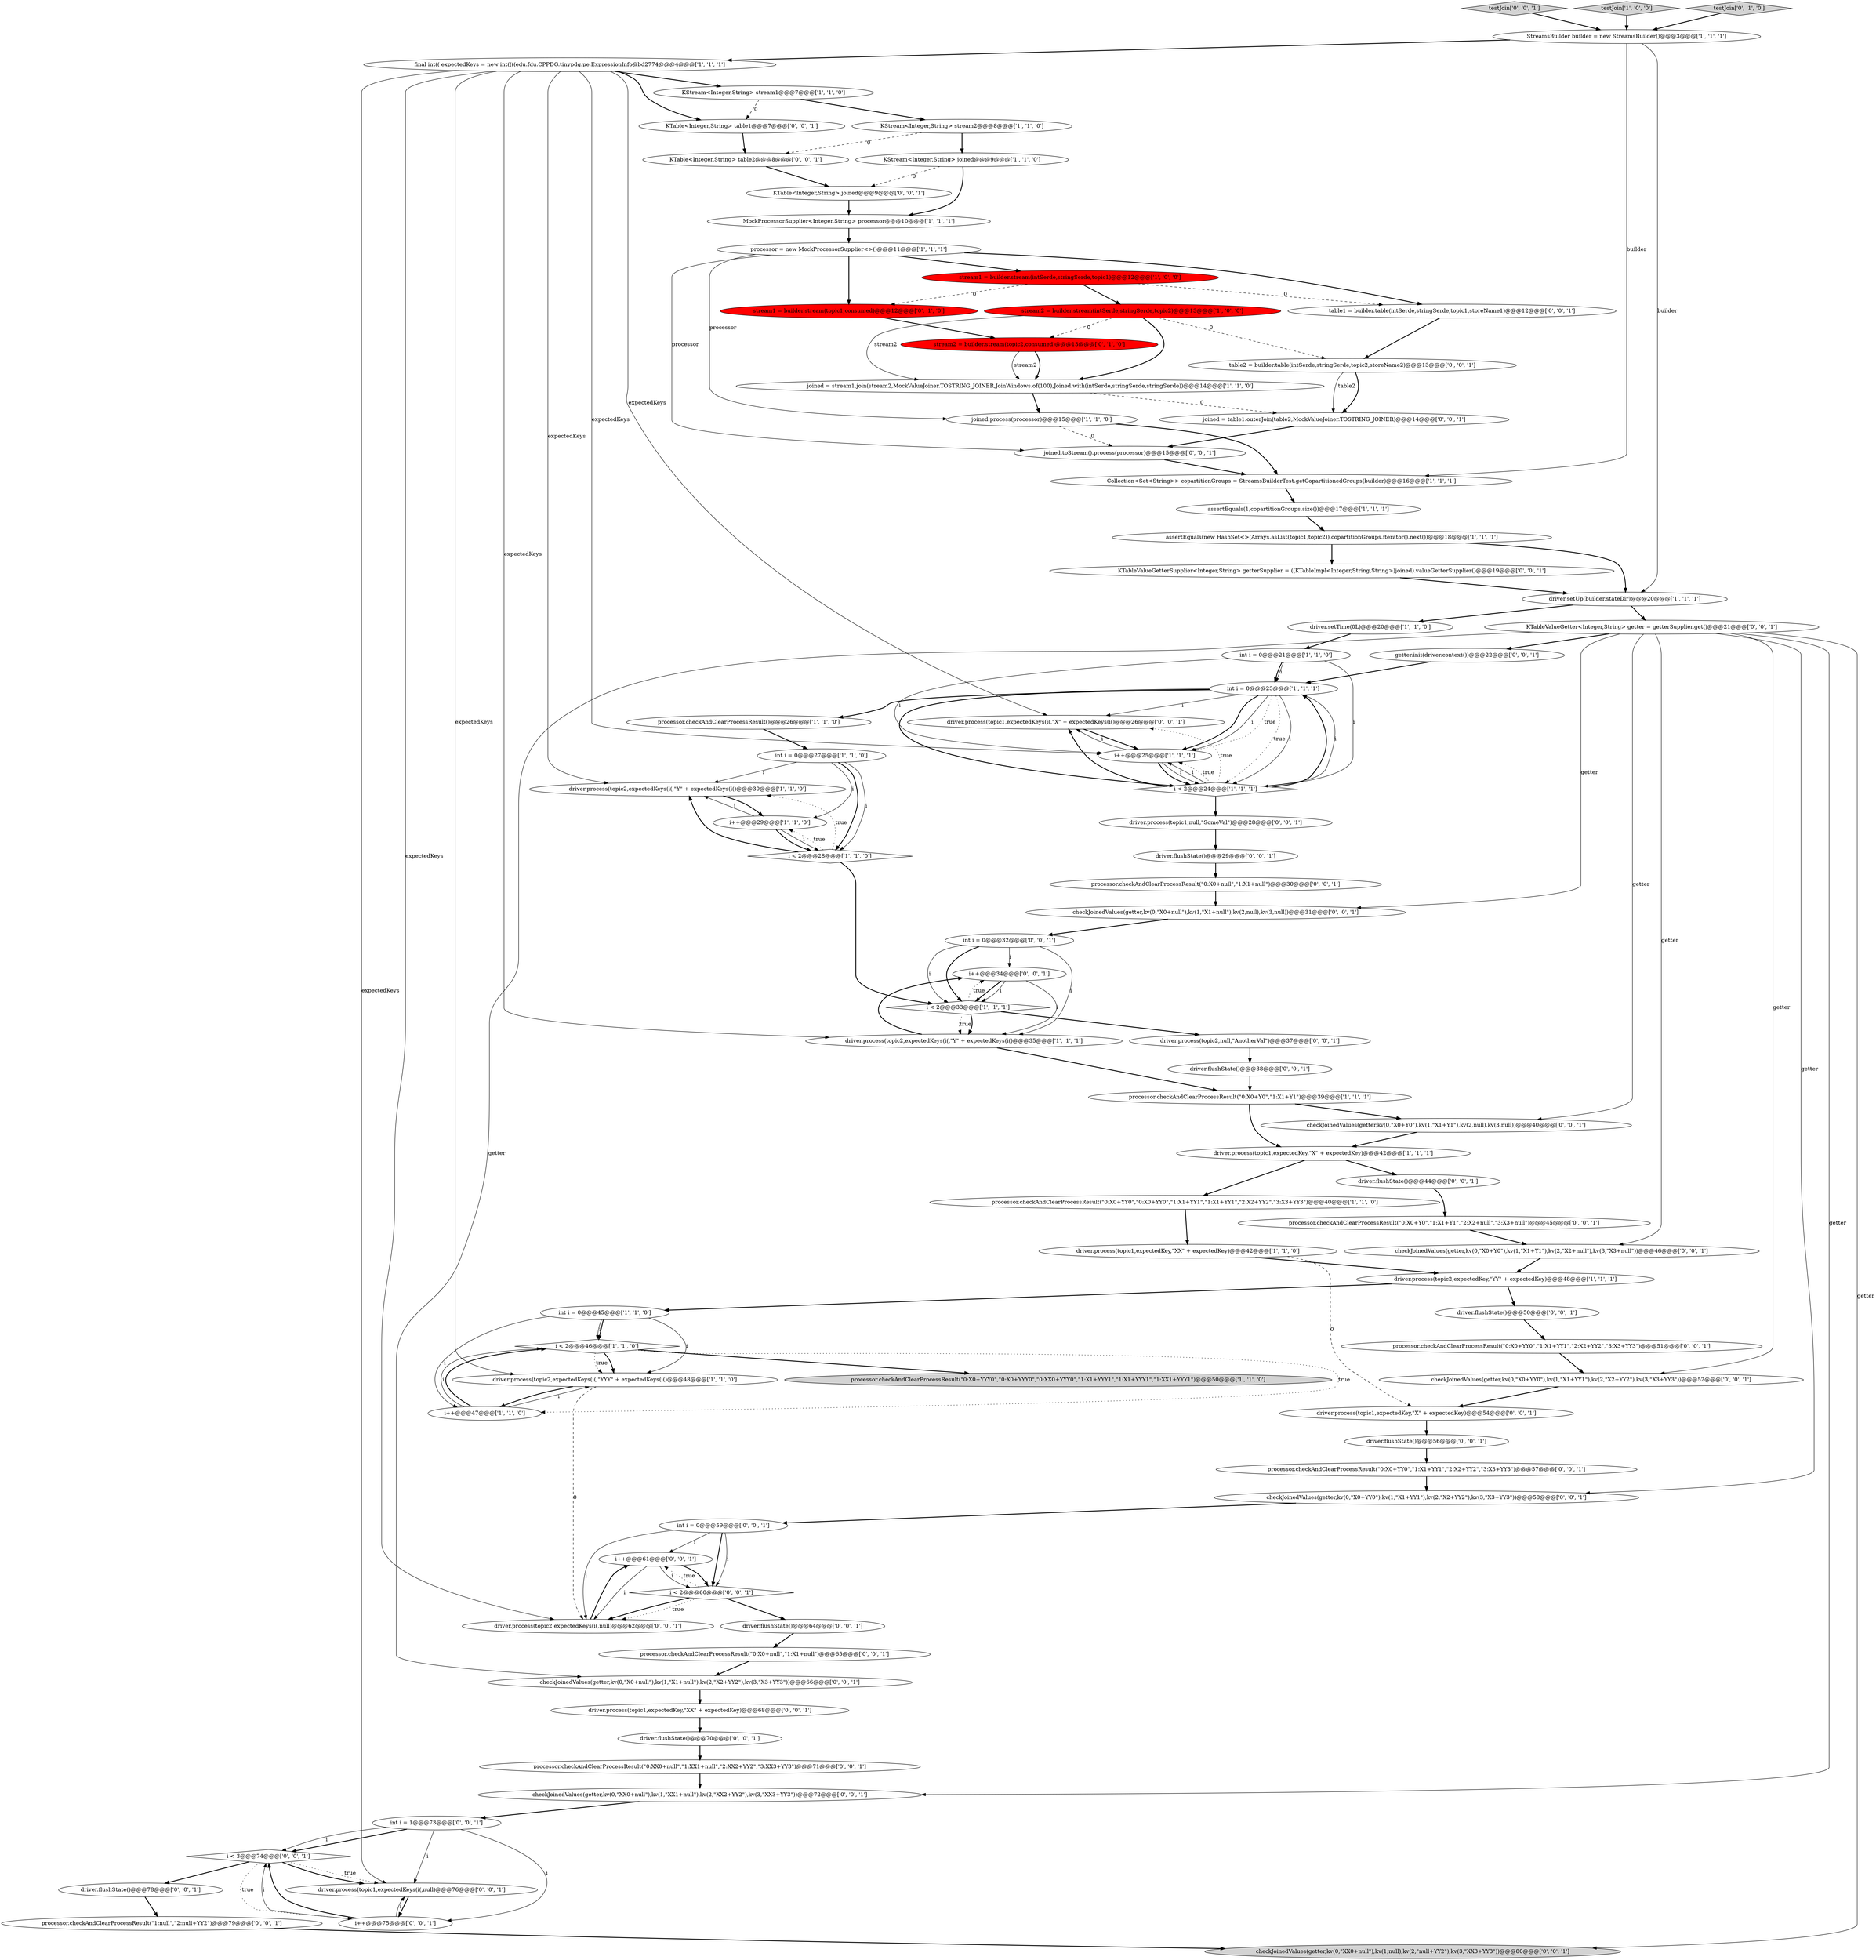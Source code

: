 digraph {
87 [style = filled, label = "i++@@@34@@@['0', '0', '1']", fillcolor = white, shape = ellipse image = "AAA0AAABBB3BBB"];
6 [style = filled, label = "stream1 = builder.stream(intSerde,stringSerde,topic1)@@@12@@@['1', '0', '0']", fillcolor = red, shape = ellipse image = "AAA1AAABBB1BBB"];
74 [style = filled, label = "KTable<Integer,String> joined@@@9@@@['0', '0', '1']", fillcolor = white, shape = ellipse image = "AAA0AAABBB3BBB"];
34 [style = filled, label = "driver.setUp(builder,stateDir)@@@20@@@['1', '1', '1']", fillcolor = white, shape = ellipse image = "AAA0AAABBB1BBB"];
73 [style = filled, label = "i++@@@61@@@['0', '0', '1']", fillcolor = white, shape = ellipse image = "AAA0AAABBB3BBB"];
0 [style = filled, label = "driver.process(topic1,expectedKey,\"XX\" + expectedKey)@@@42@@@['1', '1', '0']", fillcolor = white, shape = ellipse image = "AAA0AAABBB1BBB"];
5 [style = filled, label = "processor.checkAndClearProcessResult(\"0:X0+YYY0\",\"0:X0+YYY0\",\"0:XX0+YYY0\",\"1:X1+YYY1\",\"1:X1+YYY1\",\"1:XX1+YYY1\")@@@50@@@['1', '1', '0']", fillcolor = lightgray, shape = ellipse image = "AAA0AAABBB1BBB"];
30 [style = filled, label = "i < 2@@@46@@@['1', '1', '0']", fillcolor = white, shape = diamond image = "AAA0AAABBB1BBB"];
14 [style = filled, label = "KStream<Integer,String> stream1@@@7@@@['1', '1', '0']", fillcolor = white, shape = ellipse image = "AAA0AAABBB1BBB"];
40 [style = filled, label = "stream1 = builder.stream(topic1,consumed)@@@12@@@['0', '1', '0']", fillcolor = red, shape = ellipse image = "AAA1AAABBB2BBB"];
81 [style = filled, label = "driver.flushState()@@@78@@@['0', '0', '1']", fillcolor = white, shape = ellipse image = "AAA0AAABBB3BBB"];
70 [style = filled, label = "i < 3@@@74@@@['0', '0', '1']", fillcolor = white, shape = diamond image = "AAA0AAABBB3BBB"];
42 [style = filled, label = "driver.flushState()@@@56@@@['0', '0', '1']", fillcolor = white, shape = ellipse image = "AAA0AAABBB3BBB"];
22 [style = filled, label = "assertEquals(new HashSet<>(Arrays.asList(topic1,topic2)),copartitionGroups.iterator().next())@@@18@@@['1', '1', '1']", fillcolor = white, shape = ellipse image = "AAA0AAABBB1BBB"];
16 [style = filled, label = "processor.checkAndClearProcessResult()@@@26@@@['1', '1', '0']", fillcolor = white, shape = ellipse image = "AAA0AAABBB1BBB"];
84 [style = filled, label = "driver.process(topic2,expectedKeys(i(,null)@@@62@@@['0', '0', '1']", fillcolor = white, shape = ellipse image = "AAA0AAABBB3BBB"];
8 [style = filled, label = "final int(( expectedKeys = new int((((edu.fdu.CPPDG.tinypdg.pe.ExpressionInfo@bd2774@@@4@@@['1', '1', '1']", fillcolor = white, shape = ellipse image = "AAA0AAABBB1BBB"];
29 [style = filled, label = "i < 2@@@33@@@['1', '1', '1']", fillcolor = white, shape = diamond image = "AAA0AAABBB1BBB"];
77 [style = filled, label = "processor.checkAndClearProcessResult(\"0:X0+null\",\"1:X1+null\")@@@30@@@['0', '0', '1']", fillcolor = white, shape = ellipse image = "AAA0AAABBB3BBB"];
51 [style = filled, label = "checkJoinedValues(getter,kv(0,\"X0+Y0\"),kv(1,\"X1+Y1\"),kv(2,\"X2+null\"),kv(3,\"X3+null\"))@@@46@@@['0', '0', '1']", fillcolor = white, shape = ellipse image = "AAA0AAABBB3BBB"];
39 [style = filled, label = "stream2 = builder.stream(topic2,consumed)@@@13@@@['0', '1', '0']", fillcolor = red, shape = ellipse image = "AAA1AAABBB2BBB"];
85 [style = filled, label = "checkJoinedValues(getter,kv(0,\"X0+Y0\"),kv(1,\"X1+Y1\"),kv(2,null),kv(3,null))@@@40@@@['0', '0', '1']", fillcolor = white, shape = ellipse image = "AAA0AAABBB3BBB"];
50 [style = filled, label = "driver.flushState()@@@44@@@['0', '0', '1']", fillcolor = white, shape = ellipse image = "AAA0AAABBB3BBB"];
54 [style = filled, label = "testJoin['0', '0', '1']", fillcolor = lightgray, shape = diamond image = "AAA0AAABBB3BBB"];
82 [style = filled, label = "KTableValueGetter<Integer,String> getter = getterSupplier.get()@@@21@@@['0', '0', '1']", fillcolor = white, shape = ellipse image = "AAA0AAABBB3BBB"];
47 [style = filled, label = "processor.checkAndClearProcessResult(\"0:X0+Y0\",\"1:X1+Y1\",\"2:X2+null\",\"3:X3+null\")@@@45@@@['0', '0', '1']", fillcolor = white, shape = ellipse image = "AAA0AAABBB3BBB"];
44 [style = filled, label = "KTableValueGetterSupplier<Integer,String> getterSupplier = ((KTableImpl<Integer,String,String>)joined).valueGetterSupplier()@@@19@@@['0', '0', '1']", fillcolor = white, shape = ellipse image = "AAA0AAABBB3BBB"];
61 [style = filled, label = "checkJoinedValues(getter,kv(0,\"X0+null\"),kv(1,\"X1+null\"),kv(2,null),kv(3,null))@@@31@@@['0', '0', '1']", fillcolor = white, shape = ellipse image = "AAA0AAABBB3BBB"];
64 [style = filled, label = "driver.flushState()@@@50@@@['0', '0', '1']", fillcolor = white, shape = ellipse image = "AAA0AAABBB3BBB"];
11 [style = filled, label = "driver.process(topic2,expectedKeys(i(,\"YYY\" + expectedKeys(i()@@@48@@@['1', '1', '0']", fillcolor = white, shape = ellipse image = "AAA0AAABBB1BBB"];
60 [style = filled, label = "driver.flushState()@@@38@@@['0', '0', '1']", fillcolor = white, shape = ellipse image = "AAA0AAABBB3BBB"];
12 [style = filled, label = "Collection<Set<String>> copartitionGroups = StreamsBuilderTest.getCopartitionedGroups(builder)@@@16@@@['1', '1', '1']", fillcolor = white, shape = ellipse image = "AAA0AAABBB1BBB"];
37 [style = filled, label = "testJoin['1', '0', '0']", fillcolor = lightgray, shape = diamond image = "AAA0AAABBB1BBB"];
35 [style = filled, label = "joined = stream1.join(stream2,MockValueJoiner.TOSTRING_JOINER,JoinWindows.of(100),Joined.with(intSerde,stringSerde,stringSerde))@@@14@@@['1', '1', '0']", fillcolor = white, shape = ellipse image = "AAA0AAABBB1BBB"];
86 [style = filled, label = "driver.flushState()@@@29@@@['0', '0', '1']", fillcolor = white, shape = ellipse image = "AAA0AAABBB3BBB"];
17 [style = filled, label = "driver.process(topic2,expectedKeys(i(,\"Y\" + expectedKeys(i()@@@30@@@['1', '1', '0']", fillcolor = white, shape = ellipse image = "AAA0AAABBB1BBB"];
79 [style = filled, label = "KTable<Integer,String> table1@@@7@@@['0', '0', '1']", fillcolor = white, shape = ellipse image = "AAA0AAABBB3BBB"];
15 [style = filled, label = "MockProcessorSupplier<Integer,String> processor@@@10@@@['1', '1', '1']", fillcolor = white, shape = ellipse image = "AAA0AAABBB1BBB"];
24 [style = filled, label = "driver.process(topic2,expectedKeys(i(,\"Y\" + expectedKeys(i()@@@35@@@['1', '1', '1']", fillcolor = white, shape = ellipse image = "AAA0AAABBB1BBB"];
59 [style = filled, label = "driver.process(topic1,expectedKeys(i(,\"X\" + expectedKeys(i()@@@26@@@['0', '0', '1']", fillcolor = white, shape = ellipse image = "AAA0AAABBB3BBB"];
46 [style = filled, label = "getter.init(driver.context())@@@22@@@['0', '0', '1']", fillcolor = white, shape = ellipse image = "AAA0AAABBB3BBB"];
45 [style = filled, label = "checkJoinedValues(getter,kv(0,\"XX0+null\"),kv(1,null),kv(2,\"null+YY2\"),kv(3,\"XX3+YY3\"))@@@80@@@['0', '0', '1']", fillcolor = lightgray, shape = ellipse image = "AAA0AAABBB3BBB"];
18 [style = filled, label = "i < 2@@@28@@@['1', '1', '0']", fillcolor = white, shape = diamond image = "AAA0AAABBB1BBB"];
3 [style = filled, label = "processor.checkAndClearProcessResult(\"0:X0+Y0\",\"1:X1+Y1\")@@@39@@@['1', '1', '1']", fillcolor = white, shape = ellipse image = "AAA0AAABBB1BBB"];
20 [style = filled, label = "driver.process(topic2,expectedKey,\"YY\" + expectedKey)@@@48@@@['1', '1', '1']", fillcolor = white, shape = ellipse image = "AAA0AAABBB1BBB"];
23 [style = filled, label = "int i = 0@@@27@@@['1', '1', '0']", fillcolor = white, shape = ellipse image = "AAA0AAABBB1BBB"];
66 [style = filled, label = "driver.process(topic2,null,\"AnotherVal\")@@@37@@@['0', '0', '1']", fillcolor = white, shape = ellipse image = "AAA0AAABBB3BBB"];
88 [style = filled, label = "int i = 1@@@73@@@['0', '0', '1']", fillcolor = white, shape = ellipse image = "AAA0AAABBB3BBB"];
27 [style = filled, label = "int i = 0@@@45@@@['1', '1', '0']", fillcolor = white, shape = ellipse image = "AAA0AAABBB1BBB"];
26 [style = filled, label = "int i = 0@@@21@@@['1', '1', '0']", fillcolor = white, shape = ellipse image = "AAA0AAABBB1BBB"];
19 [style = filled, label = "driver.setTime(0L)@@@20@@@['1', '1', '0']", fillcolor = white, shape = ellipse image = "AAA0AAABBB1BBB"];
58 [style = filled, label = "i < 2@@@60@@@['0', '0', '1']", fillcolor = white, shape = diamond image = "AAA0AAABBB3BBB"];
4 [style = filled, label = "assertEquals(1,copartitionGroups.size())@@@17@@@['1', '1', '1']", fillcolor = white, shape = ellipse image = "AAA0AAABBB1BBB"];
33 [style = filled, label = "i++@@@47@@@['1', '1', '0']", fillcolor = white, shape = ellipse image = "AAA0AAABBB1BBB"];
63 [style = filled, label = "driver.process(topic1,expectedKey,\"X\" + expectedKey)@@@54@@@['0', '0', '1']", fillcolor = white, shape = ellipse image = "AAA0AAABBB3BBB"];
83 [style = filled, label = "int i = 0@@@59@@@['0', '0', '1']", fillcolor = white, shape = ellipse image = "AAA0AAABBB3BBB"];
53 [style = filled, label = "driver.process(topic1,null,\"SomeVal\")@@@28@@@['0', '0', '1']", fillcolor = white, shape = ellipse image = "AAA0AAABBB3BBB"];
49 [style = filled, label = "checkJoinedValues(getter,kv(0,\"X0+YY0\"),kv(1,\"X1+YY1\"),kv(2,\"X2+YY2\"),kv(3,\"X3+YY3\"))@@@58@@@['0', '0', '1']", fillcolor = white, shape = ellipse image = "AAA0AAABBB3BBB"];
68 [style = filled, label = "checkJoinedValues(getter,kv(0,\"X0+null\"),kv(1,\"X1+null\"),kv(2,\"X2+YY2\"),kv(3,\"X3+YY3\"))@@@66@@@['0', '0', '1']", fillcolor = white, shape = ellipse image = "AAA0AAABBB3BBB"];
13 [style = filled, label = "i++@@@29@@@['1', '1', '0']", fillcolor = white, shape = ellipse image = "AAA0AAABBB1BBB"];
57 [style = filled, label = "checkJoinedValues(getter,kv(0,\"X0+YY0\"),kv(1,\"X1+YY1\"),kv(2,\"X2+YY2\"),kv(3,\"X3+YY3\"))@@@52@@@['0', '0', '1']", fillcolor = white, shape = ellipse image = "AAA0AAABBB3BBB"];
67 [style = filled, label = "driver.flushState()@@@64@@@['0', '0', '1']", fillcolor = white, shape = ellipse image = "AAA0AAABBB3BBB"];
71 [style = filled, label = "driver.process(topic1,expectedKeys(i(,null)@@@76@@@['0', '0', '1']", fillcolor = white, shape = ellipse image = "AAA0AAABBB3BBB"];
25 [style = filled, label = "int i = 0@@@23@@@['1', '1', '1']", fillcolor = white, shape = ellipse image = "AAA0AAABBB1BBB"];
28 [style = filled, label = "StreamsBuilder builder = new StreamsBuilder()@@@3@@@['1', '1', '1']", fillcolor = white, shape = ellipse image = "AAA0AAABBB1BBB"];
78 [style = filled, label = "processor.checkAndClearProcessResult(\"1:null\",\"2:null+YY2\")@@@79@@@['0', '0', '1']", fillcolor = white, shape = ellipse image = "AAA0AAABBB3BBB"];
72 [style = filled, label = "i++@@@75@@@['0', '0', '1']", fillcolor = white, shape = ellipse image = "AAA0AAABBB3BBB"];
31 [style = filled, label = "i < 2@@@24@@@['1', '1', '1']", fillcolor = white, shape = diamond image = "AAA0AAABBB1BBB"];
21 [style = filled, label = "processor = new MockProcessorSupplier<>()@@@11@@@['1', '1', '1']", fillcolor = white, shape = ellipse image = "AAA0AAABBB1BBB"];
2 [style = filled, label = "joined.process(processor)@@@15@@@['1', '1', '0']", fillcolor = white, shape = ellipse image = "AAA0AAABBB1BBB"];
69 [style = filled, label = "driver.process(topic1,expectedKey,\"XX\" + expectedKey)@@@68@@@['0', '0', '1']", fillcolor = white, shape = ellipse image = "AAA0AAABBB3BBB"];
38 [style = filled, label = "testJoin['0', '1', '0']", fillcolor = lightgray, shape = diamond image = "AAA0AAABBB2BBB"];
1 [style = filled, label = "i++@@@25@@@['1', '1', '1']", fillcolor = white, shape = ellipse image = "AAA0AAABBB1BBB"];
80 [style = filled, label = "processor.checkAndClearProcessResult(\"0:X0+YY0\",\"1:X1+YY1\",\"2:X2+YY2\",\"3:X3+YY3\")@@@51@@@['0', '0', '1']", fillcolor = white, shape = ellipse image = "AAA0AAABBB3BBB"];
48 [style = filled, label = "KTable<Integer,String> table2@@@8@@@['0', '0', '1']", fillcolor = white, shape = ellipse image = "AAA0AAABBB3BBB"];
62 [style = filled, label = "processor.checkAndClearProcessResult(\"0:X0+YY0\",\"1:X1+YY1\",\"2:X2+YY2\",\"3:X3+YY3\")@@@57@@@['0', '0', '1']", fillcolor = white, shape = ellipse image = "AAA0AAABBB3BBB"];
76 [style = filled, label = "joined.toStream().process(processor)@@@15@@@['0', '0', '1']", fillcolor = white, shape = ellipse image = "AAA0AAABBB3BBB"];
7 [style = filled, label = "KStream<Integer,String> joined@@@9@@@['1', '1', '0']", fillcolor = white, shape = ellipse image = "AAA0AAABBB1BBB"];
43 [style = filled, label = "joined = table1.outerJoin(table2,MockValueJoiner.TOSTRING_JOINER)@@@14@@@['0', '0', '1']", fillcolor = white, shape = ellipse image = "AAA0AAABBB3BBB"];
10 [style = filled, label = "stream2 = builder.stream(intSerde,stringSerde,topic2)@@@13@@@['1', '0', '0']", fillcolor = red, shape = ellipse image = "AAA1AAABBB1BBB"];
52 [style = filled, label = "table1 = builder.table(intSerde,stringSerde,topic1,storeName1)@@@12@@@['0', '0', '1']", fillcolor = white, shape = ellipse image = "AAA0AAABBB3BBB"];
65 [style = filled, label = "driver.flushState()@@@70@@@['0', '0', '1']", fillcolor = white, shape = ellipse image = "AAA0AAABBB3BBB"];
55 [style = filled, label = "checkJoinedValues(getter,kv(0,\"XX0+null\"),kv(1,\"XX1+null\"),kv(2,\"XX2+YY2\"),kv(3,\"XX3+YY3\"))@@@72@@@['0', '0', '1']", fillcolor = white, shape = ellipse image = "AAA0AAABBB3BBB"];
75 [style = filled, label = "processor.checkAndClearProcessResult(\"0:X0+null\",\"1:X1+null\")@@@65@@@['0', '0', '1']", fillcolor = white, shape = ellipse image = "AAA0AAABBB3BBB"];
9 [style = filled, label = "driver.process(topic1,expectedKey,\"X\" + expectedKey)@@@42@@@['1', '1', '1']", fillcolor = white, shape = ellipse image = "AAA0AAABBB1BBB"];
32 [style = filled, label = "KStream<Integer,String> stream2@@@8@@@['1', '1', '0']", fillcolor = white, shape = ellipse image = "AAA0AAABBB1BBB"];
36 [style = filled, label = "processor.checkAndClearProcessResult(\"0:X0+YY0\",\"0:X0+YY0\",\"1:X1+YY1\",\"1:X1+YY1\",\"2:X2+YY2\",\"3:X3+YY3\")@@@40@@@['1', '1', '0']", fillcolor = white, shape = ellipse image = "AAA0AAABBB1BBB"];
41 [style = filled, label = "table2 = builder.table(intSerde,stringSerde,topic2,storeName2)@@@13@@@['0', '0', '1']", fillcolor = white, shape = ellipse image = "AAA0AAABBB3BBB"];
89 [style = filled, label = "int i = 0@@@32@@@['0', '0', '1']", fillcolor = white, shape = ellipse image = "AAA0AAABBB3BBB"];
56 [style = filled, label = "processor.checkAndClearProcessResult(\"0:XX0+null\",\"1:XX1+null\",\"2:XX2+YY2\",\"3:XX3+YY3\")@@@71@@@['0', '0', '1']", fillcolor = white, shape = ellipse image = "AAA0AAABBB3BBB"];
9->50 [style = bold, label=""];
25->1 [style = bold, label=""];
64->80 [style = bold, label=""];
37->28 [style = bold, label=""];
46->25 [style = bold, label=""];
68->69 [style = bold, label=""];
73->58 [style = bold, label=""];
83->73 [style = solid, label="i"];
2->76 [style = dashed, label="0"];
15->21 [style = bold, label=""];
49->83 [style = bold, label=""];
88->70 [style = solid, label="i"];
21->76 [style = solid, label="processor"];
81->78 [style = bold, label=""];
23->17 [style = solid, label="i"];
10->35 [style = bold, label=""];
65->56 [style = bold, label=""];
26->1 [style = solid, label="i"];
21->52 [style = bold, label=""];
14->79 [style = dashed, label="0"];
82->46 [style = bold, label=""];
0->63 [style = dashed, label="0"];
28->12 [style = solid, label="builder"];
20->27 [style = bold, label=""];
25->31 [style = bold, label=""];
58->84 [style = dotted, label="true"];
82->61 [style = solid, label="getter"];
30->11 [style = bold, label=""];
10->41 [style = dashed, label="0"];
36->0 [style = bold, label=""];
26->25 [style = solid, label="i"];
77->61 [style = bold, label=""];
31->59 [style = dotted, label="true"];
57->63 [style = bold, label=""];
70->71 [style = bold, label=""];
59->1 [style = bold, label=""];
80->57 [style = bold, label=""];
47->51 [style = bold, label=""];
28->34 [style = solid, label="builder"];
62->49 [style = bold, label=""];
11->33 [style = bold, label=""];
75->68 [style = bold, label=""];
66->60 [style = bold, label=""];
58->84 [style = bold, label=""];
87->29 [style = bold, label=""];
1->31 [style = bold, label=""];
70->72 [style = dotted, label="true"];
83->58 [style = bold, label=""];
82->57 [style = solid, label="getter"];
82->49 [style = solid, label="getter"];
23->13 [style = solid, label="i"];
79->48 [style = bold, label=""];
18->13 [style = dotted, label="true"];
30->33 [style = dotted, label="true"];
8->71 [style = solid, label="expectedKeys"];
61->89 [style = bold, label=""];
27->11 [style = solid, label="i"];
8->59 [style = solid, label="expectedKeys"];
82->51 [style = solid, label="getter"];
87->29 [style = solid, label="i"];
48->74 [style = bold, label=""];
34->19 [style = bold, label=""];
11->84 [style = dashed, label="0"];
38->28 [style = bold, label=""];
25->1 [style = solid, label="i"];
31->1 [style = solid, label="i"];
27->30 [style = bold, label=""];
83->58 [style = solid, label="i"];
33->11 [style = solid, label="i"];
29->87 [style = dotted, label="true"];
86->77 [style = bold, label=""];
32->7 [style = bold, label=""];
29->66 [style = bold, label=""];
53->86 [style = bold, label=""];
7->74 [style = dashed, label="0"];
70->71 [style = dotted, label="true"];
13->18 [style = solid, label="i"];
58->73 [style = dotted, label="true"];
10->35 [style = solid, label="stream2"];
82->85 [style = solid, label="getter"];
24->87 [style = bold, label=""];
70->81 [style = bold, label=""];
21->2 [style = solid, label="processor"];
72->70 [style = solid, label="i"];
19->26 [style = bold, label=""];
39->35 [style = bold, label=""];
89->87 [style = solid, label="i"];
31->53 [style = bold, label=""];
88->70 [style = bold, label=""];
44->34 [style = bold, label=""];
25->59 [style = solid, label="i"];
33->30 [style = bold, label=""];
55->88 [style = bold, label=""];
0->20 [style = bold, label=""];
58->67 [style = bold, label=""];
34->82 [style = bold, label=""];
8->17 [style = solid, label="expectedKeys"];
88->71 [style = solid, label="i"];
18->17 [style = dotted, label="true"];
32->48 [style = dashed, label="0"];
35->43 [style = dashed, label="0"];
76->12 [style = bold, label=""];
41->43 [style = bold, label=""];
4->22 [style = bold, label=""];
24->3 [style = bold, label=""];
13->18 [style = bold, label=""];
63->42 [style = bold, label=""];
22->44 [style = bold, label=""];
85->9 [style = bold, label=""];
31->25 [style = bold, label=""];
31->59 [style = bold, label=""];
67->75 [style = bold, label=""];
82->55 [style = solid, label="getter"];
27->30 [style = solid, label="i"];
10->39 [style = dashed, label="0"];
25->31 [style = dotted, label="true"];
35->2 [style = bold, label=""];
52->41 [style = bold, label=""];
33->30 [style = solid, label="i"];
8->14 [style = bold, label=""];
27->33 [style = solid, label="i"];
43->76 [style = bold, label=""];
84->73 [style = bold, label=""];
87->24 [style = solid, label="i"];
16->23 [style = bold, label=""];
6->40 [style = dashed, label="0"];
25->31 [style = solid, label="i"];
25->16 [style = bold, label=""];
51->20 [style = bold, label=""];
78->45 [style = bold, label=""];
3->85 [style = bold, label=""];
6->52 [style = dashed, label="0"];
71->72 [style = bold, label=""];
3->9 [style = bold, label=""];
60->3 [style = bold, label=""];
26->31 [style = solid, label="i"];
40->39 [style = bold, label=""];
89->29 [style = solid, label="i"];
41->43 [style = solid, label="table2"];
30->5 [style = bold, label=""];
31->1 [style = dotted, label="true"];
89->29 [style = bold, label=""];
20->64 [style = bold, label=""];
6->10 [style = bold, label=""];
28->8 [style = bold, label=""];
1->59 [style = solid, label="i"];
83->84 [style = solid, label="i"];
73->58 [style = solid, label="i"];
7->15 [style = bold, label=""];
17->13 [style = bold, label=""];
42->62 [style = bold, label=""];
14->32 [style = bold, label=""];
54->28 [style = bold, label=""];
30->11 [style = dotted, label="true"];
29->24 [style = dotted, label="true"];
23->18 [style = bold, label=""];
74->15 [style = bold, label=""];
25->1 [style = dotted, label="true"];
9->36 [style = bold, label=""];
39->35 [style = solid, label="stream2"];
8->84 [style = solid, label="expectedKeys"];
69->65 [style = bold, label=""];
13->17 [style = solid, label="i"];
21->6 [style = bold, label=""];
23->18 [style = solid, label="i"];
8->79 [style = bold, label=""];
72->70 [style = bold, label=""];
8->11 [style = solid, label="expectedKeys"];
8->1 [style = solid, label="expectedKeys"];
26->25 [style = bold, label=""];
18->17 [style = bold, label=""];
89->24 [style = solid, label="i"];
31->25 [style = solid, label="i"];
1->31 [style = solid, label="i"];
73->84 [style = solid, label="i"];
2->12 [style = bold, label=""];
82->45 [style = solid, label="getter"];
18->29 [style = bold, label=""];
12->4 [style = bold, label=""];
50->47 [style = bold, label=""];
22->34 [style = bold, label=""];
21->40 [style = bold, label=""];
72->71 [style = solid, label="i"];
29->24 [style = bold, label=""];
8->24 [style = solid, label="expectedKeys"];
82->68 [style = solid, label="getter"];
88->72 [style = solid, label="i"];
56->55 [style = bold, label=""];
}
